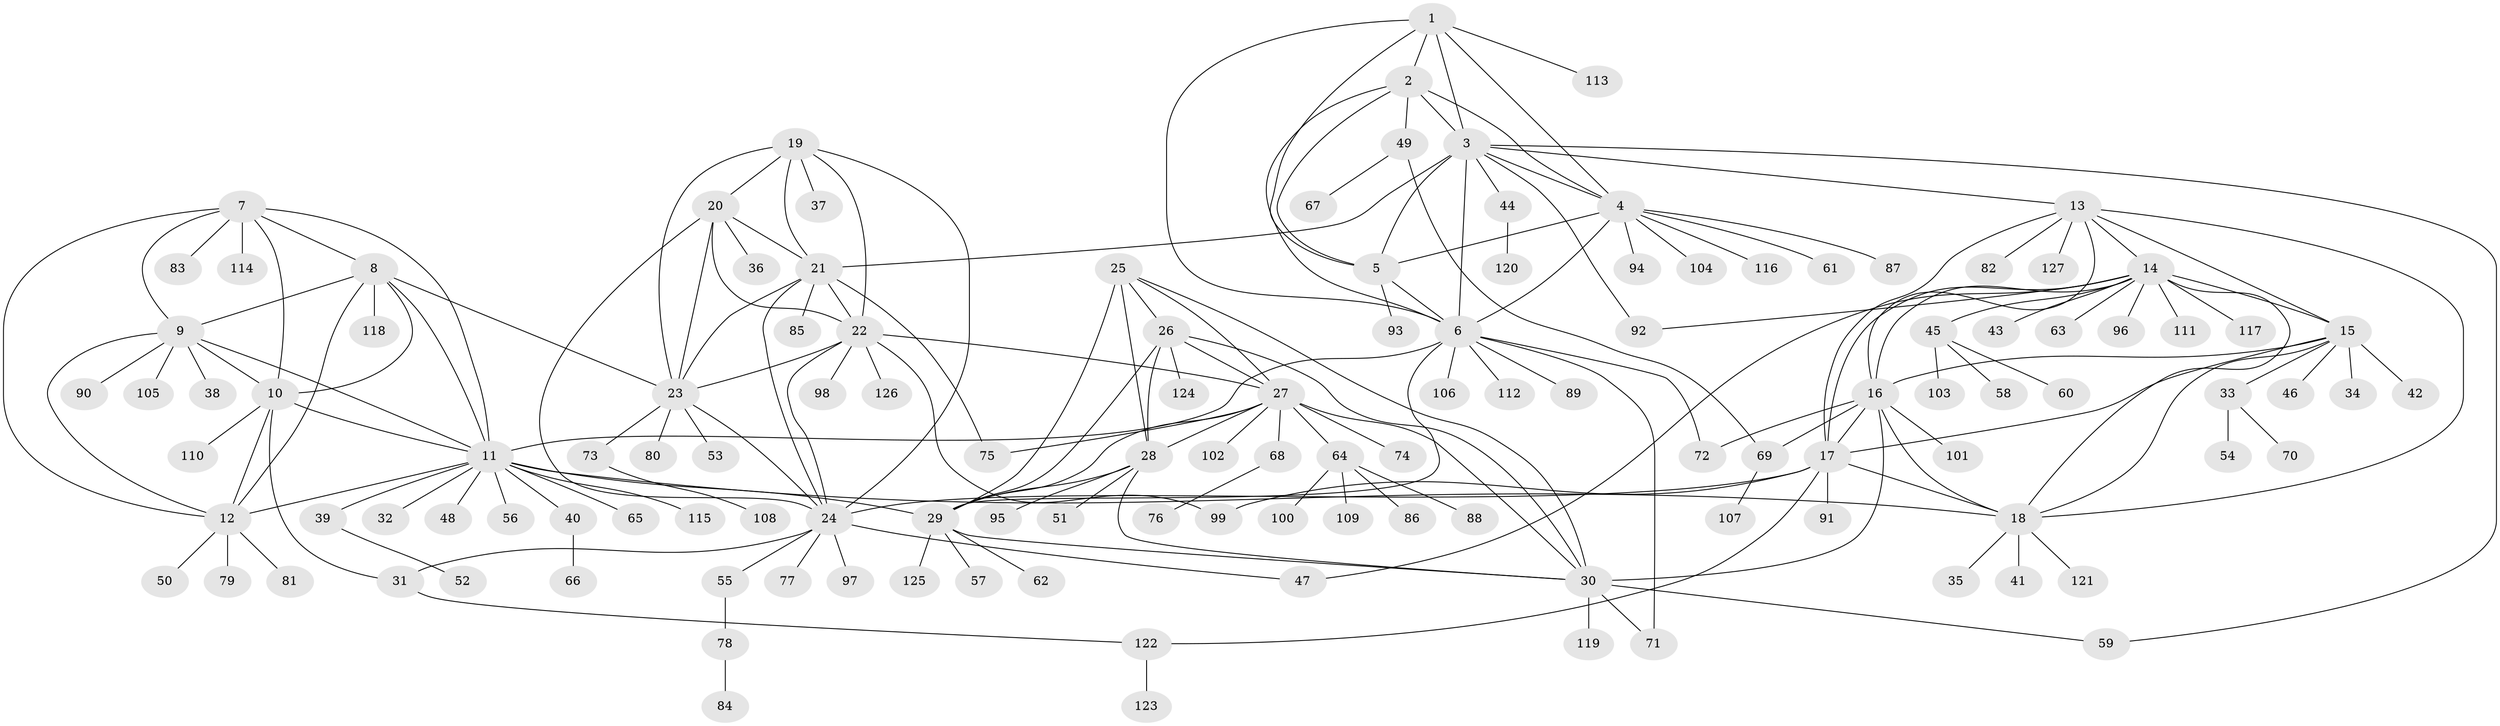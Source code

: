 // coarse degree distribution, {9: 0.04, 6: 0.02, 7: 0.04, 15: 0.02, 4: 0.04, 2: 0.12, 10: 0.02, 1: 0.7}
// Generated by graph-tools (version 1.1) at 2025/19/03/04/25 18:19:55]
// undirected, 127 vertices, 192 edges
graph export_dot {
graph [start="1"]
  node [color=gray90,style=filled];
  1;
  2;
  3;
  4;
  5;
  6;
  7;
  8;
  9;
  10;
  11;
  12;
  13;
  14;
  15;
  16;
  17;
  18;
  19;
  20;
  21;
  22;
  23;
  24;
  25;
  26;
  27;
  28;
  29;
  30;
  31;
  32;
  33;
  34;
  35;
  36;
  37;
  38;
  39;
  40;
  41;
  42;
  43;
  44;
  45;
  46;
  47;
  48;
  49;
  50;
  51;
  52;
  53;
  54;
  55;
  56;
  57;
  58;
  59;
  60;
  61;
  62;
  63;
  64;
  65;
  66;
  67;
  68;
  69;
  70;
  71;
  72;
  73;
  74;
  75;
  76;
  77;
  78;
  79;
  80;
  81;
  82;
  83;
  84;
  85;
  86;
  87;
  88;
  89;
  90;
  91;
  92;
  93;
  94;
  95;
  96;
  97;
  98;
  99;
  100;
  101;
  102;
  103;
  104;
  105;
  106;
  107;
  108;
  109;
  110;
  111;
  112;
  113;
  114;
  115;
  116;
  117;
  118;
  119;
  120;
  121;
  122;
  123;
  124;
  125;
  126;
  127;
  1 -- 2;
  1 -- 3;
  1 -- 4;
  1 -- 5;
  1 -- 6;
  1 -- 113;
  2 -- 3;
  2 -- 4;
  2 -- 5;
  2 -- 6;
  2 -- 49;
  3 -- 4;
  3 -- 5;
  3 -- 6;
  3 -- 13;
  3 -- 21;
  3 -- 44;
  3 -- 59;
  3 -- 92;
  4 -- 5;
  4 -- 6;
  4 -- 61;
  4 -- 87;
  4 -- 94;
  4 -- 104;
  4 -- 116;
  5 -- 6;
  5 -- 93;
  6 -- 11;
  6 -- 29;
  6 -- 71;
  6 -- 72;
  6 -- 89;
  6 -- 106;
  6 -- 112;
  7 -- 8;
  7 -- 9;
  7 -- 10;
  7 -- 11;
  7 -- 12;
  7 -- 83;
  7 -- 114;
  8 -- 9;
  8 -- 10;
  8 -- 11;
  8 -- 12;
  8 -- 23;
  8 -- 118;
  9 -- 10;
  9 -- 11;
  9 -- 12;
  9 -- 38;
  9 -- 90;
  9 -- 105;
  10 -- 11;
  10 -- 12;
  10 -- 31;
  10 -- 110;
  11 -- 12;
  11 -- 18;
  11 -- 29;
  11 -- 32;
  11 -- 39;
  11 -- 40;
  11 -- 48;
  11 -- 56;
  11 -- 65;
  11 -- 115;
  12 -- 50;
  12 -- 79;
  12 -- 81;
  13 -- 14;
  13 -- 15;
  13 -- 16;
  13 -- 17;
  13 -- 18;
  13 -- 82;
  13 -- 127;
  14 -- 15;
  14 -- 16;
  14 -- 17;
  14 -- 18;
  14 -- 43;
  14 -- 45;
  14 -- 47;
  14 -- 63;
  14 -- 92;
  14 -- 96;
  14 -- 111;
  14 -- 117;
  15 -- 16;
  15 -- 17;
  15 -- 18;
  15 -- 33;
  15 -- 34;
  15 -- 42;
  15 -- 46;
  16 -- 17;
  16 -- 18;
  16 -- 30;
  16 -- 69;
  16 -- 72;
  16 -- 101;
  17 -- 18;
  17 -- 24;
  17 -- 91;
  17 -- 99;
  17 -- 122;
  18 -- 35;
  18 -- 41;
  18 -- 121;
  19 -- 20;
  19 -- 21;
  19 -- 22;
  19 -- 23;
  19 -- 24;
  19 -- 37;
  20 -- 21;
  20 -- 22;
  20 -- 23;
  20 -- 24;
  20 -- 36;
  21 -- 22;
  21 -- 23;
  21 -- 24;
  21 -- 75;
  21 -- 85;
  22 -- 23;
  22 -- 24;
  22 -- 27;
  22 -- 98;
  22 -- 99;
  22 -- 126;
  23 -- 24;
  23 -- 53;
  23 -- 73;
  23 -- 80;
  24 -- 31;
  24 -- 47;
  24 -- 55;
  24 -- 77;
  24 -- 97;
  25 -- 26;
  25 -- 27;
  25 -- 28;
  25 -- 29;
  25 -- 30;
  26 -- 27;
  26 -- 28;
  26 -- 29;
  26 -- 30;
  26 -- 124;
  27 -- 28;
  27 -- 29;
  27 -- 30;
  27 -- 64;
  27 -- 68;
  27 -- 74;
  27 -- 75;
  27 -- 102;
  28 -- 29;
  28 -- 30;
  28 -- 51;
  28 -- 95;
  29 -- 30;
  29 -- 57;
  29 -- 62;
  29 -- 125;
  30 -- 59;
  30 -- 71;
  30 -- 119;
  31 -- 122;
  33 -- 54;
  33 -- 70;
  39 -- 52;
  40 -- 66;
  44 -- 120;
  45 -- 58;
  45 -- 60;
  45 -- 103;
  49 -- 67;
  49 -- 69;
  55 -- 78;
  64 -- 86;
  64 -- 88;
  64 -- 100;
  64 -- 109;
  68 -- 76;
  69 -- 107;
  73 -- 108;
  78 -- 84;
  122 -- 123;
}
